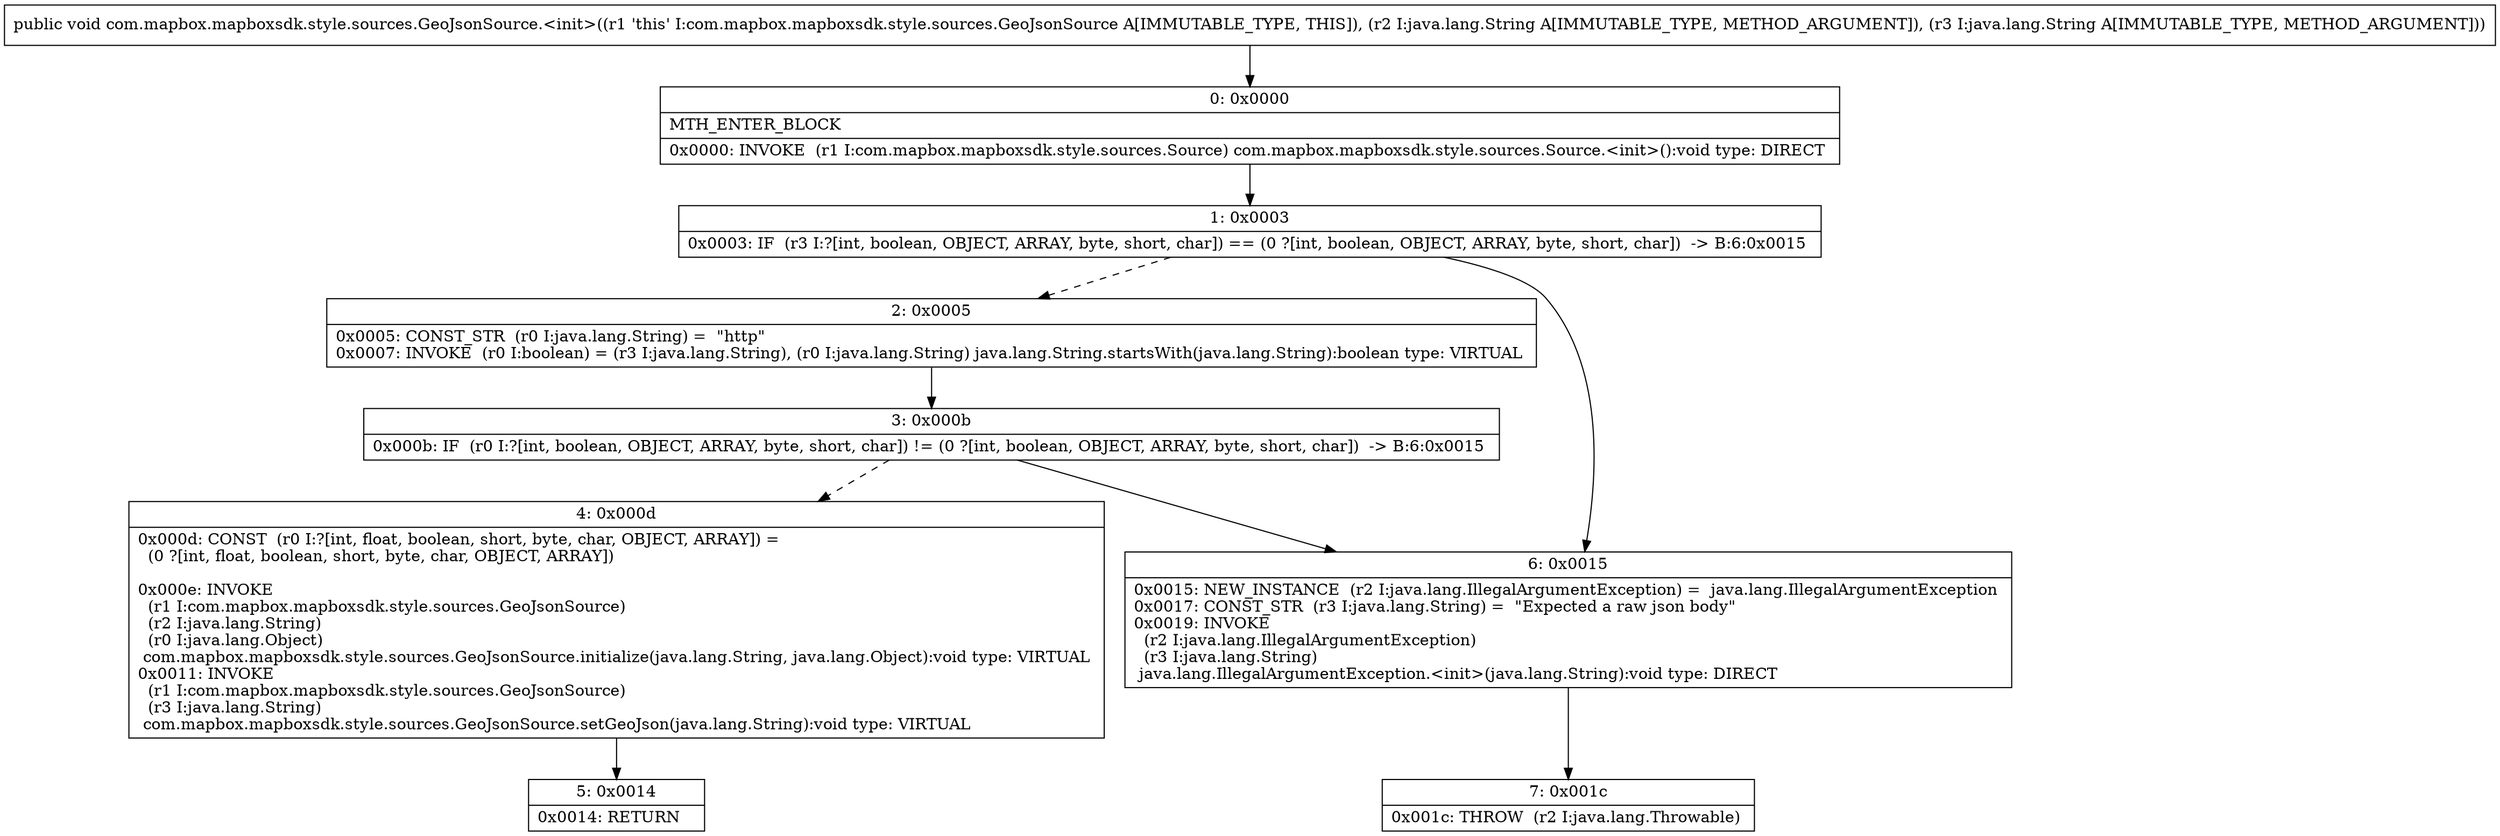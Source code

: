 digraph "CFG forcom.mapbox.mapboxsdk.style.sources.GeoJsonSource.\<init\>(Ljava\/lang\/String;Ljava\/lang\/String;)V" {
Node_0 [shape=record,label="{0\:\ 0x0000|MTH_ENTER_BLOCK\l|0x0000: INVOKE  (r1 I:com.mapbox.mapboxsdk.style.sources.Source) com.mapbox.mapboxsdk.style.sources.Source.\<init\>():void type: DIRECT \l}"];
Node_1 [shape=record,label="{1\:\ 0x0003|0x0003: IF  (r3 I:?[int, boolean, OBJECT, ARRAY, byte, short, char]) == (0 ?[int, boolean, OBJECT, ARRAY, byte, short, char])  \-\> B:6:0x0015 \l}"];
Node_2 [shape=record,label="{2\:\ 0x0005|0x0005: CONST_STR  (r0 I:java.lang.String) =  \"http\" \l0x0007: INVOKE  (r0 I:boolean) = (r3 I:java.lang.String), (r0 I:java.lang.String) java.lang.String.startsWith(java.lang.String):boolean type: VIRTUAL \l}"];
Node_3 [shape=record,label="{3\:\ 0x000b|0x000b: IF  (r0 I:?[int, boolean, OBJECT, ARRAY, byte, short, char]) != (0 ?[int, boolean, OBJECT, ARRAY, byte, short, char])  \-\> B:6:0x0015 \l}"];
Node_4 [shape=record,label="{4\:\ 0x000d|0x000d: CONST  (r0 I:?[int, float, boolean, short, byte, char, OBJECT, ARRAY]) = \l  (0 ?[int, float, boolean, short, byte, char, OBJECT, ARRAY])\l \l0x000e: INVOKE  \l  (r1 I:com.mapbox.mapboxsdk.style.sources.GeoJsonSource)\l  (r2 I:java.lang.String)\l  (r0 I:java.lang.Object)\l com.mapbox.mapboxsdk.style.sources.GeoJsonSource.initialize(java.lang.String, java.lang.Object):void type: VIRTUAL \l0x0011: INVOKE  \l  (r1 I:com.mapbox.mapboxsdk.style.sources.GeoJsonSource)\l  (r3 I:java.lang.String)\l com.mapbox.mapboxsdk.style.sources.GeoJsonSource.setGeoJson(java.lang.String):void type: VIRTUAL \l}"];
Node_5 [shape=record,label="{5\:\ 0x0014|0x0014: RETURN   \l}"];
Node_6 [shape=record,label="{6\:\ 0x0015|0x0015: NEW_INSTANCE  (r2 I:java.lang.IllegalArgumentException) =  java.lang.IllegalArgumentException \l0x0017: CONST_STR  (r3 I:java.lang.String) =  \"Expected a raw json body\" \l0x0019: INVOKE  \l  (r2 I:java.lang.IllegalArgumentException)\l  (r3 I:java.lang.String)\l java.lang.IllegalArgumentException.\<init\>(java.lang.String):void type: DIRECT \l}"];
Node_7 [shape=record,label="{7\:\ 0x001c|0x001c: THROW  (r2 I:java.lang.Throwable) \l}"];
MethodNode[shape=record,label="{public void com.mapbox.mapboxsdk.style.sources.GeoJsonSource.\<init\>((r1 'this' I:com.mapbox.mapboxsdk.style.sources.GeoJsonSource A[IMMUTABLE_TYPE, THIS]), (r2 I:java.lang.String A[IMMUTABLE_TYPE, METHOD_ARGUMENT]), (r3 I:java.lang.String A[IMMUTABLE_TYPE, METHOD_ARGUMENT])) }"];
MethodNode -> Node_0;
Node_0 -> Node_1;
Node_1 -> Node_2[style=dashed];
Node_1 -> Node_6;
Node_2 -> Node_3;
Node_3 -> Node_4[style=dashed];
Node_3 -> Node_6;
Node_4 -> Node_5;
Node_6 -> Node_7;
}

